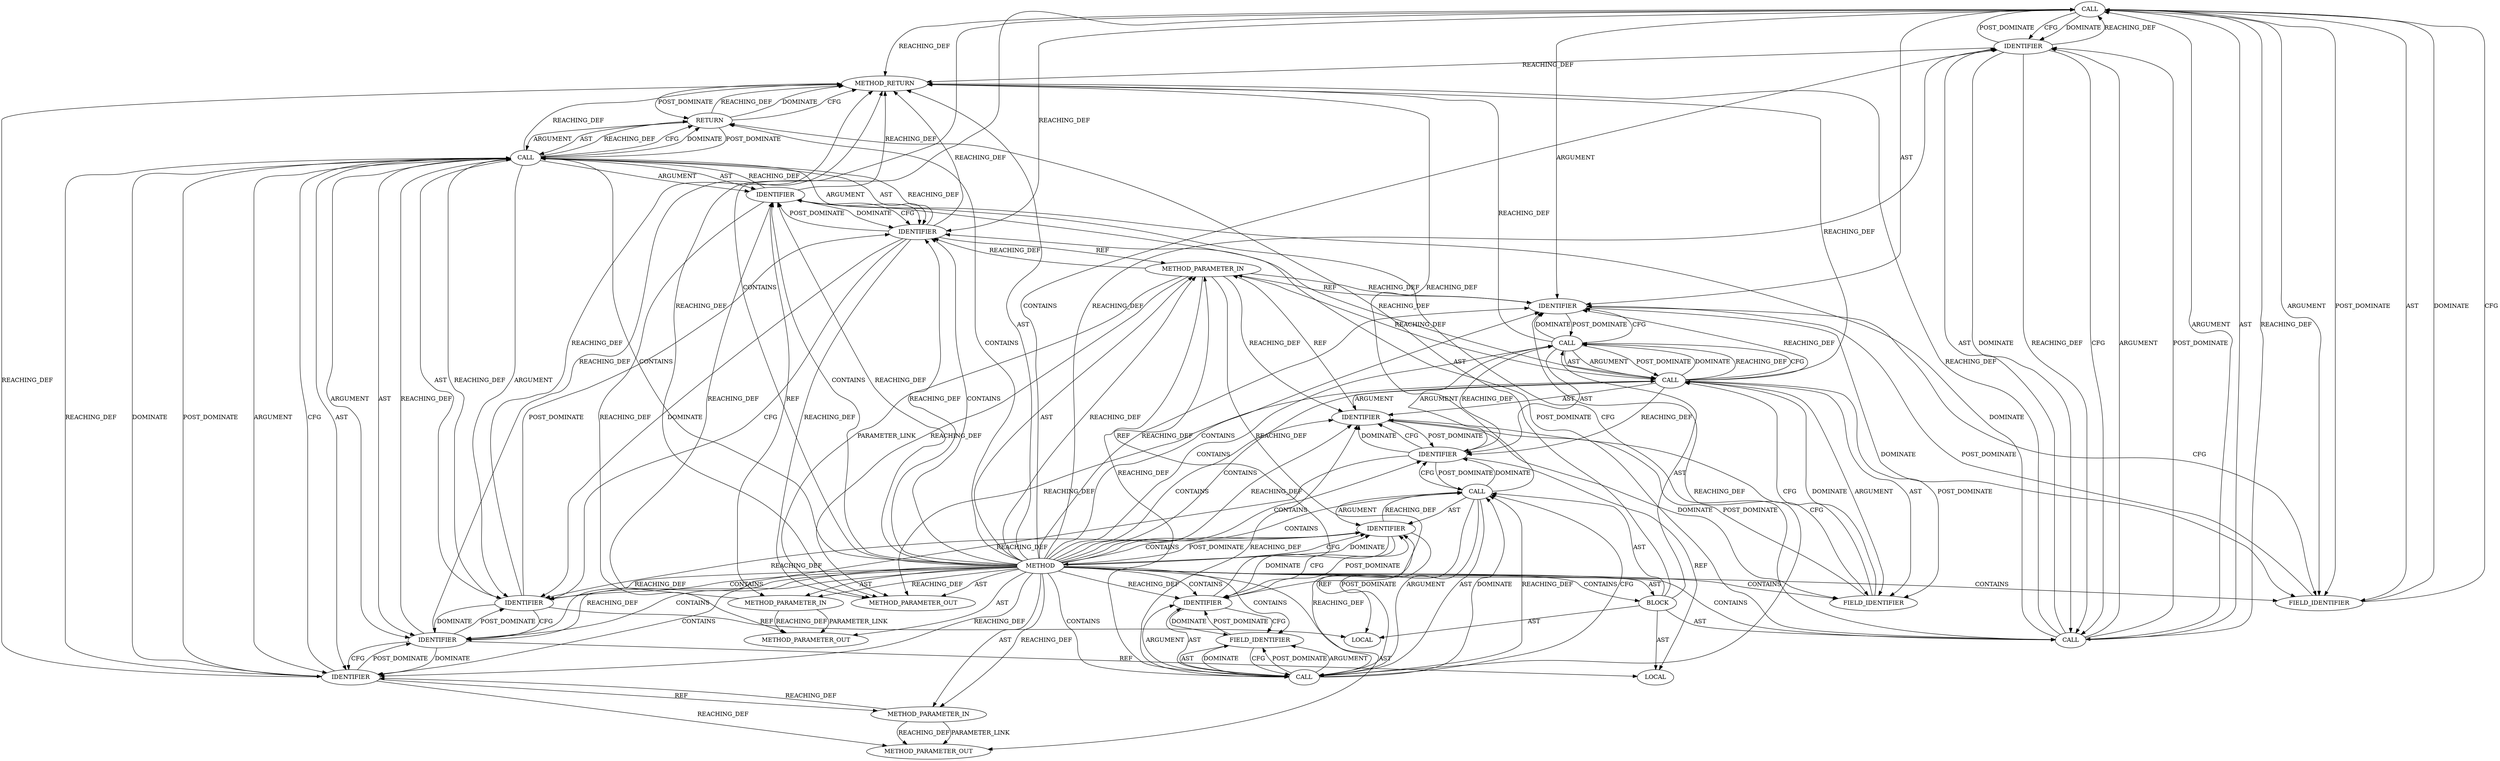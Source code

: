 digraph {
  6376 [label=CALL ORDER=1 ARGUMENT_INDEX=1 CODE="ctx->partially_sent_record" COLUMN_NUMBER=2 METHOD_FULL_NAME="<operator>.indirectFieldAccess" LINE_NUMBER=282 TYPE_FULL_NAME="<empty>" DISPATCH_TYPE="STATIC_DISPATCH" SIGNATURE="" NAME="<operator>.indirectFieldAccess"]
  6382 [label=IDENTIFIER ORDER=1 ARGUMENT_INDEX=1 CODE="sk" COLUMN_NUMBER=21 LINE_NUMBER=283 TYPE_FULL_NAME="sock*" NAME="sk"]
  6366 [label=IDENTIFIER ORDER=1 ARGUMENT_INDEX=1 CODE="sg" COLUMN_NUMBER=2 LINE_NUMBER=279 TYPE_FULL_NAME="scatterlist*" NAME="sg"]
  21450 [label=METHOD_PARAMETER_OUT ORDER=3 CODE="int flags" IS_VARIADIC=false COLUMN_NUMBER=8 LINE_NUMBER=274 TYPE_FULL_NAME="int" EVALUATION_STRATEGY="BY_VALUE" INDEX=3 NAME="flags"]
  6379 [label=IDENTIFIER ORDER=2 ARGUMENT_INDEX=2 CODE="NULL" COLUMN_NUMBER=31 LINE_NUMBER=282 TYPE_FULL_NAME="ANY" NAME="NULL"]
  6377 [label=IDENTIFIER ORDER=1 ARGUMENT_INDEX=1 CODE="ctx" COLUMN_NUMBER=2 LINE_NUMBER=282 TYPE_FULL_NAME="tls_context*" NAME="ctx"]
  6369 [label=FIELD_IDENTIFIER ORDER=2 ARGUMENT_INDEX=2 CODE="partially_sent_record" COLUMN_NUMBER=7 LINE_NUMBER=279 CANONICAL_NAME="partially_sent_record"]
  6358 [label=METHOD COLUMN_NUMBER=1 LINE_NUMBER=273 COLUMN_NUMBER_END=1 IS_EXTERNAL=false SIGNATURE="int tls_push_partial_record (sock*,tls_context*,int)" NAME="tls_push_partial_record" AST_PARENT_TYPE="TYPE_DECL" AST_PARENT_FULL_NAME="tls_main.c:<global>" ORDER=98 CODE="int tls_push_partial_record(struct sock *sk, struct tls_context *ctx,
			    int flags)
{
	struct scatterlist *sg;
	u16 offset;

	sg = ctx->partially_sent_record;
	offset = ctx->partially_sent_offset;

	ctx->partially_sent_record = NULL;
	return tls_push_sg(sk, ctx, sg, offset, flags);
}" FULL_NAME="tls_push_partial_record" LINE_NUMBER_END=284 FILENAME="tls_main.c"]
  6384 [label=IDENTIFIER ORDER=3 ARGUMENT_INDEX=3 CODE="sg" COLUMN_NUMBER=30 LINE_NUMBER=283 TYPE_FULL_NAME="scatterlist*" NAME="sg"]
  6374 [label=FIELD_IDENTIFIER ORDER=2 ARGUMENT_INDEX=2 CODE="partially_sent_offset" COLUMN_NUMBER=11 LINE_NUMBER=280 CANONICAL_NAME="partially_sent_offset"]
  6378 [label=FIELD_IDENTIFIER ORDER=2 ARGUMENT_INDEX=2 CODE="partially_sent_record" COLUMN_NUMBER=2 LINE_NUMBER=282 CANONICAL_NAME="partially_sent_record"]
  6359 [label=METHOD_PARAMETER_IN ORDER=1 CODE="struct sock *sk" IS_VARIADIC=false COLUMN_NUMBER=29 LINE_NUMBER=273 TYPE_FULL_NAME="sock*" EVALUATION_STRATEGY="BY_VALUE" INDEX=1 NAME="sk"]
  6375 [label=CALL ORDER=5 ARGUMENT_INDEX=-1 CODE="ctx->partially_sent_record = NULL" COLUMN_NUMBER=2 METHOD_FULL_NAME="<operator>.assignment" LINE_NUMBER=282 TYPE_FULL_NAME="<empty>" DISPATCH_TYPE="STATIC_DISPATCH" SIGNATURE="" NAME="<operator>.assignment"]
  6361 [label=METHOD_PARAMETER_IN ORDER=3 CODE="int flags" IS_VARIADIC=false COLUMN_NUMBER=8 LINE_NUMBER=274 TYPE_FULL_NAME="int" EVALUATION_STRATEGY="BY_VALUE" INDEX=3 NAME="flags"]
  6363 [label=LOCAL ORDER=1 CODE="struct scatterlist* sg" COLUMN_NUMBER=21 LINE_NUMBER=276 TYPE_FULL_NAME="scatterlist*" NAME="sg"]
  6360 [label=METHOD_PARAMETER_IN ORDER=2 CODE="struct tls_context *ctx" IS_VARIADIC=false COLUMN_NUMBER=46 LINE_NUMBER=273 TYPE_FULL_NAME="tls_context*" EVALUATION_STRATEGY="BY_VALUE" INDEX=2 NAME="ctx"]
  21448 [label=METHOD_PARAMETER_OUT ORDER=1 CODE="struct sock *sk" IS_VARIADIC=false COLUMN_NUMBER=29 LINE_NUMBER=273 TYPE_FULL_NAME="sock*" EVALUATION_STRATEGY="BY_VALUE" INDEX=1 NAME="sk"]
  6385 [label=IDENTIFIER ORDER=4 ARGUMENT_INDEX=4 CODE="offset" COLUMN_NUMBER=34 LINE_NUMBER=283 TYPE_FULL_NAME="u16" NAME="offset"]
  6381 [label=CALL ORDER=1 ARGUMENT_INDEX=-1 CODE="tls_push_sg(sk, ctx, sg, offset, flags)" COLUMN_NUMBER=9 METHOD_FULL_NAME="tls_push_sg" LINE_NUMBER=283 TYPE_FULL_NAME="<empty>" DISPATCH_TYPE="STATIC_DISPATCH" SIGNATURE="" NAME="tls_push_sg"]
  6387 [label=METHOD_RETURN ORDER=5 CODE="RET" COLUMN_NUMBER=1 LINE_NUMBER=273 TYPE_FULL_NAME="int" EVALUATION_STRATEGY="BY_VALUE"]
  6364 [label=LOCAL ORDER=2 CODE="u16 offset" COLUMN_NUMBER=6 LINE_NUMBER=277 TYPE_FULL_NAME="u16" NAME="offset"]
  6370 [label=CALL ORDER=4 ARGUMENT_INDEX=-1 CODE="offset = ctx->partially_sent_offset" COLUMN_NUMBER=2 METHOD_FULL_NAME="<operator>.assignment" LINE_NUMBER=280 TYPE_FULL_NAME="<empty>" DISPATCH_TYPE="STATIC_DISPATCH" SIGNATURE="" NAME="<operator>.assignment"]
  6365 [label=CALL ORDER=3 ARGUMENT_INDEX=-1 CODE="sg = ctx->partially_sent_record" COLUMN_NUMBER=2 METHOD_FULL_NAME="<operator>.assignment" LINE_NUMBER=279 TYPE_FULL_NAME="<empty>" DISPATCH_TYPE="STATIC_DISPATCH" SIGNATURE="" NAME="<operator>.assignment"]
  21449 [label=METHOD_PARAMETER_OUT ORDER=2 CODE="struct tls_context *ctx" IS_VARIADIC=false COLUMN_NUMBER=46 LINE_NUMBER=273 TYPE_FULL_NAME="tls_context*" EVALUATION_STRATEGY="BY_VALUE" INDEX=2 NAME="ctx"]
  6367 [label=CALL ORDER=2 ARGUMENT_INDEX=2 CODE="ctx->partially_sent_record" COLUMN_NUMBER=7 METHOD_FULL_NAME="<operator>.indirectFieldAccess" LINE_NUMBER=279 TYPE_FULL_NAME="<empty>" DISPATCH_TYPE="STATIC_DISPATCH" SIGNATURE="" NAME="<operator>.indirectFieldAccess"]
  6380 [label=RETURN ORDER=6 ARGUMENT_INDEX=-1 CODE="return tls_push_sg(sk, ctx, sg, offset, flags);" COLUMN_NUMBER=2 LINE_NUMBER=283]
  6362 [label=BLOCK ORDER=4 ARGUMENT_INDEX=-1 CODE="{
	struct scatterlist *sg;
	u16 offset;

	sg = ctx->partially_sent_record;
	offset = ctx->partially_sent_offset;

	ctx->partially_sent_record = NULL;
	return tls_push_sg(sk, ctx, sg, offset, flags);
}" COLUMN_NUMBER=1 LINE_NUMBER=275 TYPE_FULL_NAME="void"]
  6383 [label=IDENTIFIER ORDER=2 ARGUMENT_INDEX=2 CODE="ctx" COLUMN_NUMBER=25 LINE_NUMBER=283 TYPE_FULL_NAME="tls_context*" NAME="ctx"]
  6386 [label=IDENTIFIER ORDER=5 ARGUMENT_INDEX=5 CODE="flags" COLUMN_NUMBER=42 LINE_NUMBER=283 TYPE_FULL_NAME="int" NAME="flags"]
  6368 [label=IDENTIFIER ORDER=1 ARGUMENT_INDEX=1 CODE="ctx" COLUMN_NUMBER=7 LINE_NUMBER=279 TYPE_FULL_NAME="tls_context*" NAME="ctx"]
  6371 [label=IDENTIFIER ORDER=1 ARGUMENT_INDEX=1 CODE="offset" COLUMN_NUMBER=2 LINE_NUMBER=280 TYPE_FULL_NAME="u16" NAME="offset"]
  6373 [label=IDENTIFIER ORDER=1 ARGUMENT_INDEX=1 CODE="ctx" COLUMN_NUMBER=11 LINE_NUMBER=280 TYPE_FULL_NAME="tls_context*" NAME="ctx"]
  6372 [label=CALL ORDER=2 ARGUMENT_INDEX=2 CODE="ctx->partially_sent_offset" COLUMN_NUMBER=11 METHOD_FULL_NAME="<operator>.indirectFieldAccess" LINE_NUMBER=280 TYPE_FULL_NAME="<empty>" DISPATCH_TYPE="STATIC_DISPATCH" SIGNATURE="" NAME="<operator>.indirectFieldAccess"]
  6372 -> 6370 [label=DOMINATE ]
  6371 -> 6365 [label=POST_DOMINATE ]
  6370 -> 6377 [label=DOMINATE ]
  6375 -> 6376 [label=ARGUMENT ]
  6367 -> 6369 [label=POST_DOMINATE ]
  6366 -> 6384 [label=REACHING_DEF VARIABLE="sg"]
  6382 -> 6375 [label=POST_DOMINATE ]
  6366 -> 6368 [label=DOMINATE ]
  6365 -> 6367 [label=POST_DOMINATE ]
  6385 -> 6386 [label=DOMINATE ]
  6358 -> 6370 [label=CONTAINS ]
  6358 -> 6362 [label=AST ]
  6373 -> 6360 [label=REF ]
  6367 -> 6369 [label=ARGUMENT ]
  6381 -> 6386 [label=AST ]
  6375 -> 6382 [label=CFG ]
  6360 -> 6368 [label=REACHING_DEF VARIABLE="ctx"]
  6358 -> 6366 [label=CFG ]
  6375 -> 6382 [label=DOMINATE ]
  6372 -> 6373 [label=AST ]
  6358 -> 6375 [label=CONTAINS ]
  6367 -> 6373 [label=REACHING_DEF VARIABLE="ctx->partially_sent_record"]
  6365 -> 6366 [label=ARGUMENT ]
  6367 -> 6365 [label=DOMINATE ]
  6367 -> 6365 [label=REACHING_DEF VARIABLE="ctx->partially_sent_record"]
  6365 -> 6387 [label=REACHING_DEF VARIABLE="sg = ctx->partially_sent_record"]
  6367 -> 6369 [label=AST ]
  6373 -> 6371 [label=POST_DOMINATE ]
  6385 -> 6364 [label=REF ]
  6381 -> 6380 [label=REACHING_DEF VARIABLE="tls_push_sg(sk, ctx, sg, offset, flags)"]
  6376 -> 6379 [label=CFG ]
  6365 -> 6367 [label=ARGUMENT ]
  6384 -> 6381 [label=REACHING_DEF VARIABLE="sg"]
  6361 -> 6386 [label=REACHING_DEF VARIABLE="flags"]
  6386 -> 6381 [label=CFG ]
  6372 -> 21449 [label=REACHING_DEF VARIABLE="ctx->partially_sent_offset"]
  6377 -> 6378 [label=CFG ]
  6376 -> 6378 [label=ARGUMENT ]
  6379 -> 6376 [label=REACHING_DEF VARIABLE="NULL"]
  6373 -> 6374 [label=CFG ]
  6369 -> 6367 [label=DOMINATE ]
  6358 -> 6366 [label=DOMINATE ]
  6377 -> 6370 [label=POST_DOMINATE ]
  6360 -> 6373 [label=REACHING_DEF VARIABLE="ctx"]
  6385 -> 6386 [label=CFG ]
  6358 -> 21448 [label=AST ]
  6362 -> 6365 [label=AST ]
  6358 -> 6373 [label=CONTAINS ]
  6375 -> 6379 [label=ARGUMENT ]
  6383 -> 6384 [label=CFG ]
  6358 -> 6369 [label=CONTAINS ]
  6386 -> 6385 [label=POST_DOMINATE ]
  6371 -> 6385 [label=REACHING_DEF VARIABLE="offset"]
  6365 -> 6371 [label=DOMINATE ]
  6365 -> 6366 [label=AST ]
  6360 -> 6377 [label=REACHING_DEF VARIABLE="ctx"]
  6358 -> 6379 [label=CONTAINS ]
  6381 -> 6384 [label=AST ]
  6386 -> 6381 [label=REACHING_DEF VARIABLE="flags"]
  6379 -> 6375 [label=DOMINATE ]
  6358 -> 6385 [label=CONTAINS ]
  6358 -> 6384 [label=CONTAINS ]
  6358 -> 6385 [label=REACHING_DEF VARIABLE=""]
  6375 -> 6387 [label=REACHING_DEF VARIABLE="ctx->partially_sent_record = NULL"]
  6370 -> 6377 [label=CFG ]
  6381 -> 6380 [label=CFG ]
  6370 -> 6372 [label=AST ]
  6362 -> 6364 [label=AST ]
  6358 -> 6373 [label=REACHING_DEF VARIABLE=""]
  6380 -> 6387 [label=REACHING_DEF VARIABLE="<RET>"]
  6371 -> 6373 [label=DOMINATE ]
  6366 -> 6363 [label=REF ]
  6365 -> 6367 [label=AST ]
  6376 -> 6383 [label=REACHING_DEF VARIABLE="ctx->partially_sent_record"]
  6358 -> 6368 [label=REACHING_DEF VARIABLE=""]
  6378 -> 6376 [label=DOMINATE ]
  6377 -> 6360 [label=REF ]
  6367 -> 6368 [label=ARGUMENT ]
  6358 -> 6360 [label=REACHING_DEF VARIABLE=""]
  6368 -> 6360 [label=REF ]
  6358 -> 6383 [label=REACHING_DEF VARIABLE=""]
  6382 -> 6359 [label=REF ]
  6375 -> 6379 [label=POST_DOMINATE ]
  6362 -> 6375 [label=AST ]
  6381 -> 6383 [label=ARGUMENT ]
  6370 -> 6372 [label=ARGUMENT ]
  6371 -> 6364 [label=REF ]
  6376 -> 6375 [label=REACHING_DEF VARIABLE="ctx->partially_sent_record"]
  6376 -> 6377 [label=AST ]
  6375 -> 6379 [label=AST ]
  6367 -> 6365 [label=CFG ]
  6379 -> 6387 [label=REACHING_DEF VARIABLE="NULL"]
  6381 -> 6382 [label=ARGUMENT ]
  6359 -> 21448 [label=REACHING_DEF VARIABLE="sk"]
  6382 -> 21448 [label=REACHING_DEF VARIABLE="sk"]
  6381 -> 6383 [label=AST ]
  6384 -> 6383 [label=POST_DOMINATE ]
  6384 -> 6387 [label=REACHING_DEF VARIABLE="sg"]
  6358 -> 6361 [label=AST ]
  6361 -> 21450 [label=REACHING_DEF VARIABLE="flags"]
  6358 -> 21449 [label=AST ]
  6372 -> 6387 [label=REACHING_DEF VARIABLE="ctx->partially_sent_offset"]
  6381 -> 6386 [label=POST_DOMINATE ]
  6358 -> 6380 [label=CONTAINS ]
  6383 -> 6381 [label=REACHING_DEF VARIABLE="ctx"]
  6358 -> 6366 [label=CONTAINS ]
  6358 -> 6374 [label=CONTAINS ]
  6358 -> 6371 [label=CONTAINS ]
  6358 -> 6381 [label=CONTAINS ]
  6360 -> 6372 [label=REACHING_DEF VARIABLE="ctx"]
  6370 -> 6371 [label=AST ]
  6369 -> 6367 [label=CFG ]
  6377 -> 6378 [label=DOMINATE ]
  6371 -> 6370 [label=REACHING_DEF VARIABLE="offset"]
  6381 -> 6387 [label=REACHING_DEF VARIABLE="tls_push_sg(sk, ctx, sg, offset, flags)"]
  6370 -> 6372 [label=POST_DOMINATE ]
  6358 -> 6361 [label=REACHING_DEF VARIABLE=""]
  6362 -> 6380 [label=AST ]
  6358 -> 6382 [label=CONTAINS ]
  6362 -> 6370 [label=AST ]
  6386 -> 6361 [label=REF ]
  6368 -> 6369 [label=CFG ]
  6358 -> 6377 [label=REACHING_DEF VARIABLE=""]
  6376 -> 6378 [label=POST_DOMINATE ]
  6358 -> 6360 [label=AST ]
  6383 -> 6387 [label=REACHING_DEF VARIABLE="ctx"]
  6372 -> 6383 [label=REACHING_DEF VARIABLE="ctx->partially_sent_offset"]
  6380 -> 6381 [label=POST_DOMINATE ]
  6369 -> 6368 [label=POST_DOMINATE ]
  6358 -> 6367 [label=CONTAINS ]
  6372 -> 6374 [label=POST_DOMINATE ]
  6376 -> 6377 [label=ARGUMENT ]
  6382 -> 6383 [label=DOMINATE ]
  6358 -> 6378 [label=CONTAINS ]
  6376 -> 6378 [label=AST ]
  6376 -> 6387 [label=REACHING_DEF VARIABLE="ctx->partially_sent_record"]
  6383 -> 6360 [label=REF ]
  6374 -> 6372 [label=CFG ]
  6372 -> 6371 [label=REACHING_DEF VARIABLE="ctx->partially_sent_offset"]
  6383 -> 21449 [label=REACHING_DEF VARIABLE="ctx"]
  6384 -> 6385 [label=CFG ]
  6358 -> 6383 [label=CONTAINS ]
  6386 -> 21450 [label=REACHING_DEF VARIABLE="flags"]
  6372 -> 6370 [label=REACHING_DEF VARIABLE="ctx->partially_sent_offset"]
  6366 -> 6358 [label=POST_DOMINATE ]
  6384 -> 6363 [label=REF ]
  6358 -> 6386 [label=CONTAINS ]
  6381 -> 6382 [label=AST ]
  6358 -> 6386 [label=REACHING_DEF VARIABLE=""]
  6370 -> 6371 [label=ARGUMENT ]
  6374 -> 6372 [label=DOMINATE ]
  6385 -> 6387 [label=REACHING_DEF VARIABLE="offset"]
  6381 -> 6384 [label=ARGUMENT ]
  6372 -> 6370 [label=CFG ]
  6361 -> 21450 [label=PARAMETER_LINK ]
  6358 -> 6379 [label=REACHING_DEF VARIABLE=""]
  6359 -> 21448 [label=PARAMETER_LINK ]
  6366 -> 6365 [label=REACHING_DEF VARIABLE="sg"]
  6358 -> 6377 [label=CONTAINS ]
  6380 -> 6387 [label=DOMINATE ]
  6358 -> 6382 [label=REACHING_DEF VARIABLE=""]
  6373 -> 6374 [label=DOMINATE ]
  6368 -> 6366 [label=POST_DOMINATE ]
  6358 -> 6372 [label=CONTAINS ]
  6359 -> 6382 [label=REACHING_DEF VARIABLE="sk"]
  6384 -> 6385 [label=DOMINATE ]
  6367 -> 6366 [label=REACHING_DEF VARIABLE="ctx->partially_sent_record"]
  6372 -> 6374 [label=AST ]
  6376 -> 6379 [label=DOMINATE ]
  6381 -> 6385 [label=AST ]
  6374 -> 6373 [label=POST_DOMINATE ]
  6358 -> 6384 [label=REACHING_DEF VARIABLE=""]
  6371 -> 6373 [label=CFG ]
  6380 -> 6387 [label=CFG ]
  6379 -> 6375 [label=CFG ]
  6379 -> 6376 [label=POST_DOMINATE ]
  6375 -> 6376 [label=AST ]
  6382 -> 6387 [label=REACHING_DEF VARIABLE="sk"]
  6382 -> 6383 [label=CFG ]
  6387 -> 6380 [label=POST_DOMINATE ]
  6358 -> 6387 [label=AST ]
  6380 -> 6381 [label=ARGUMENT ]
  6367 -> 6368 [label=AST ]
  6367 -> 6377 [label=REACHING_DEF VARIABLE="ctx->partially_sent_record"]
  6381 -> 6385 [label=ARGUMENT ]
  6358 -> 6362 [label=CONTAINS ]
  6372 -> 6373 [label=ARGUMENT ]
  6378 -> 6376 [label=CFG ]
  6360 -> 6367 [label=REACHING_DEF VARIABLE="ctx"]
  6366 -> 6368 [label=CFG ]
  6368 -> 6369 [label=DOMINATE ]
  6372 -> 6377 [label=REACHING_DEF VARIABLE="ctx->partially_sent_offset"]
  6358 -> 21450 [label=AST ]
  6383 -> 6384 [label=DOMINATE ]
  6365 -> 6371 [label=CFG ]
  6386 -> 6387 [label=REACHING_DEF VARIABLE="flags"]
  6358 -> 6376 [label=CONTAINS ]
  6385 -> 6384 [label=POST_DOMINATE ]
  6385 -> 6381 [label=REACHING_DEF VARIABLE="offset"]
  6381 -> 6380 [label=DOMINATE ]
  6360 -> 21449 [label=REACHING_DEF VARIABLE="ctx"]
  6358 -> 6359 [label=REACHING_DEF VARIABLE=""]
  6370 -> 6387 [label=REACHING_DEF VARIABLE="offset = ctx->partially_sent_offset"]
  6372 -> 6374 [label=ARGUMENT ]
  6376 -> 21449 [label=REACHING_DEF VARIABLE="ctx->partially_sent_record"]
  6383 -> 6382 [label=POST_DOMINATE ]
  6358 -> 6359 [label=AST ]
  6362 -> 6363 [label=AST ]
  6360 -> 21449 [label=PARAMETER_LINK ]
  6381 -> 6386 [label=ARGUMENT ]
  6360 -> 6383 [label=REACHING_DEF VARIABLE="ctx"]
  6382 -> 6381 [label=REACHING_DEF VARIABLE="sk"]
  6380 -> 6381 [label=AST ]
  6379 -> 6375 [label=REACHING_DEF VARIABLE="NULL"]
  6358 -> 6368 [label=CONTAINS ]
  6378 -> 6377 [label=POST_DOMINATE ]
  6358 -> 6365 [label=CONTAINS ]
  6386 -> 6381 [label=DOMINATE ]
}
